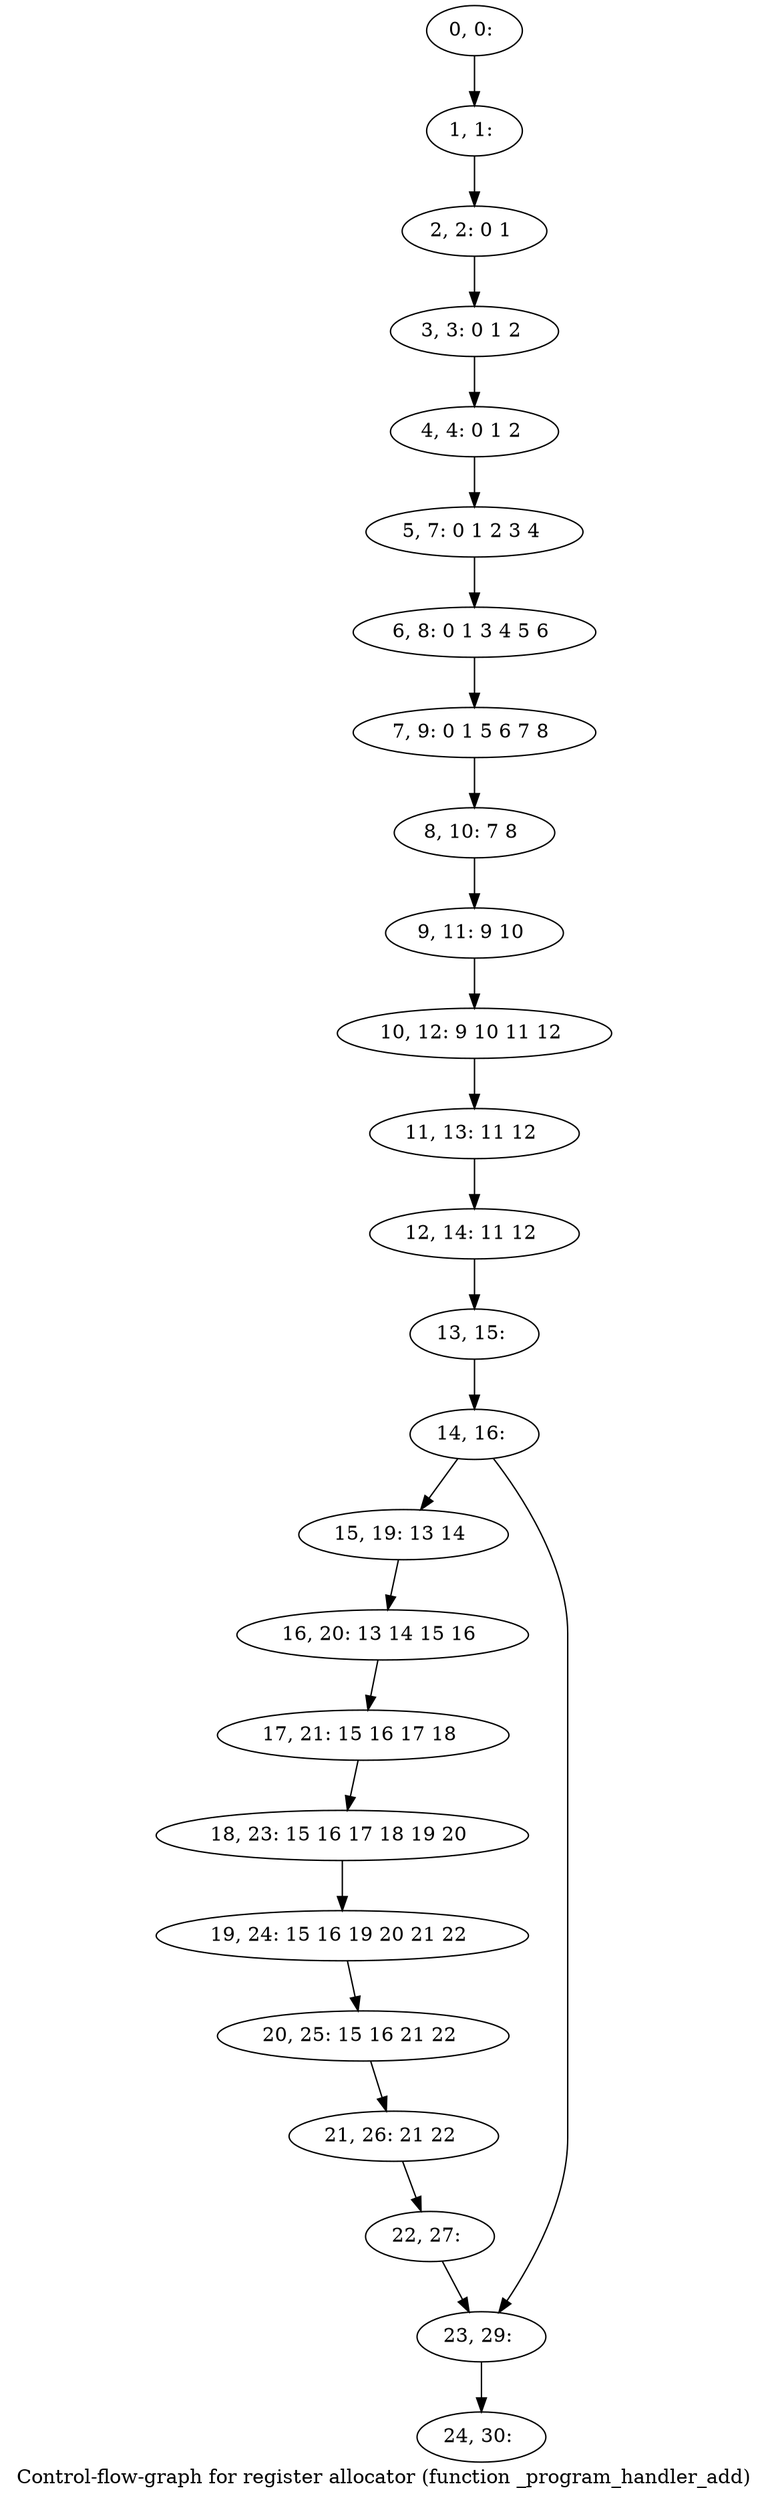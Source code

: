 digraph G {
graph [label="Control-flow-graph for register allocator (function _program_handler_add)"]
0[label="0, 0: "];
1[label="1, 1: "];
2[label="2, 2: 0 1 "];
3[label="3, 3: 0 1 2 "];
4[label="4, 4: 0 1 2 "];
5[label="5, 7: 0 1 2 3 4 "];
6[label="6, 8: 0 1 3 4 5 6 "];
7[label="7, 9: 0 1 5 6 7 8 "];
8[label="8, 10: 7 8 "];
9[label="9, 11: 9 10 "];
10[label="10, 12: 9 10 11 12 "];
11[label="11, 13: 11 12 "];
12[label="12, 14: 11 12 "];
13[label="13, 15: "];
14[label="14, 16: "];
15[label="15, 19: 13 14 "];
16[label="16, 20: 13 14 15 16 "];
17[label="17, 21: 15 16 17 18 "];
18[label="18, 23: 15 16 17 18 19 20 "];
19[label="19, 24: 15 16 19 20 21 22 "];
20[label="20, 25: 15 16 21 22 "];
21[label="21, 26: 21 22 "];
22[label="22, 27: "];
23[label="23, 29: "];
24[label="24, 30: "];
0->1 ;
1->2 ;
2->3 ;
3->4 ;
4->5 ;
5->6 ;
6->7 ;
7->8 ;
8->9 ;
9->10 ;
10->11 ;
11->12 ;
12->13 ;
13->14 ;
14->15 ;
14->23 ;
15->16 ;
16->17 ;
17->18 ;
18->19 ;
19->20 ;
20->21 ;
21->22 ;
22->23 ;
23->24 ;
}
